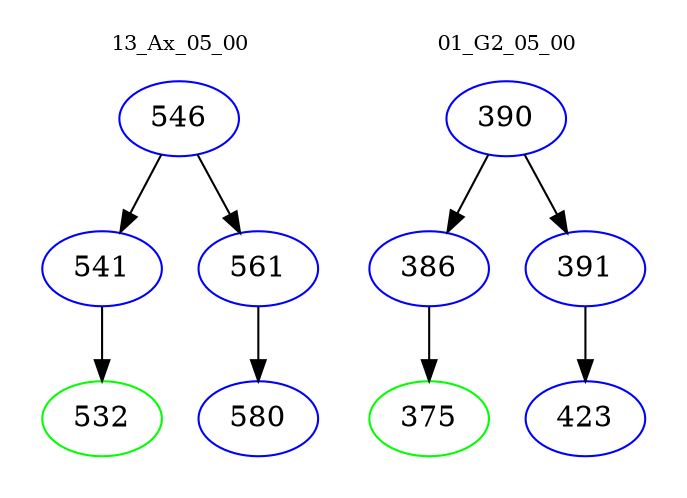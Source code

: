 digraph{
subgraph cluster_0 {
color = white
label = "13_Ax_05_00";
fontsize=10;
T0_546 [label="546", color="blue"]
T0_546 -> T0_541 [color="black"]
T0_541 [label="541", color="blue"]
T0_541 -> T0_532 [color="black"]
T0_532 [label="532", color="green"]
T0_546 -> T0_561 [color="black"]
T0_561 [label="561", color="blue"]
T0_561 -> T0_580 [color="black"]
T0_580 [label="580", color="blue"]
}
subgraph cluster_1 {
color = white
label = "01_G2_05_00";
fontsize=10;
T1_390 [label="390", color="blue"]
T1_390 -> T1_386 [color="black"]
T1_386 [label="386", color="blue"]
T1_386 -> T1_375 [color="black"]
T1_375 [label="375", color="green"]
T1_390 -> T1_391 [color="black"]
T1_391 [label="391", color="blue"]
T1_391 -> T1_423 [color="black"]
T1_423 [label="423", color="blue"]
}
}
